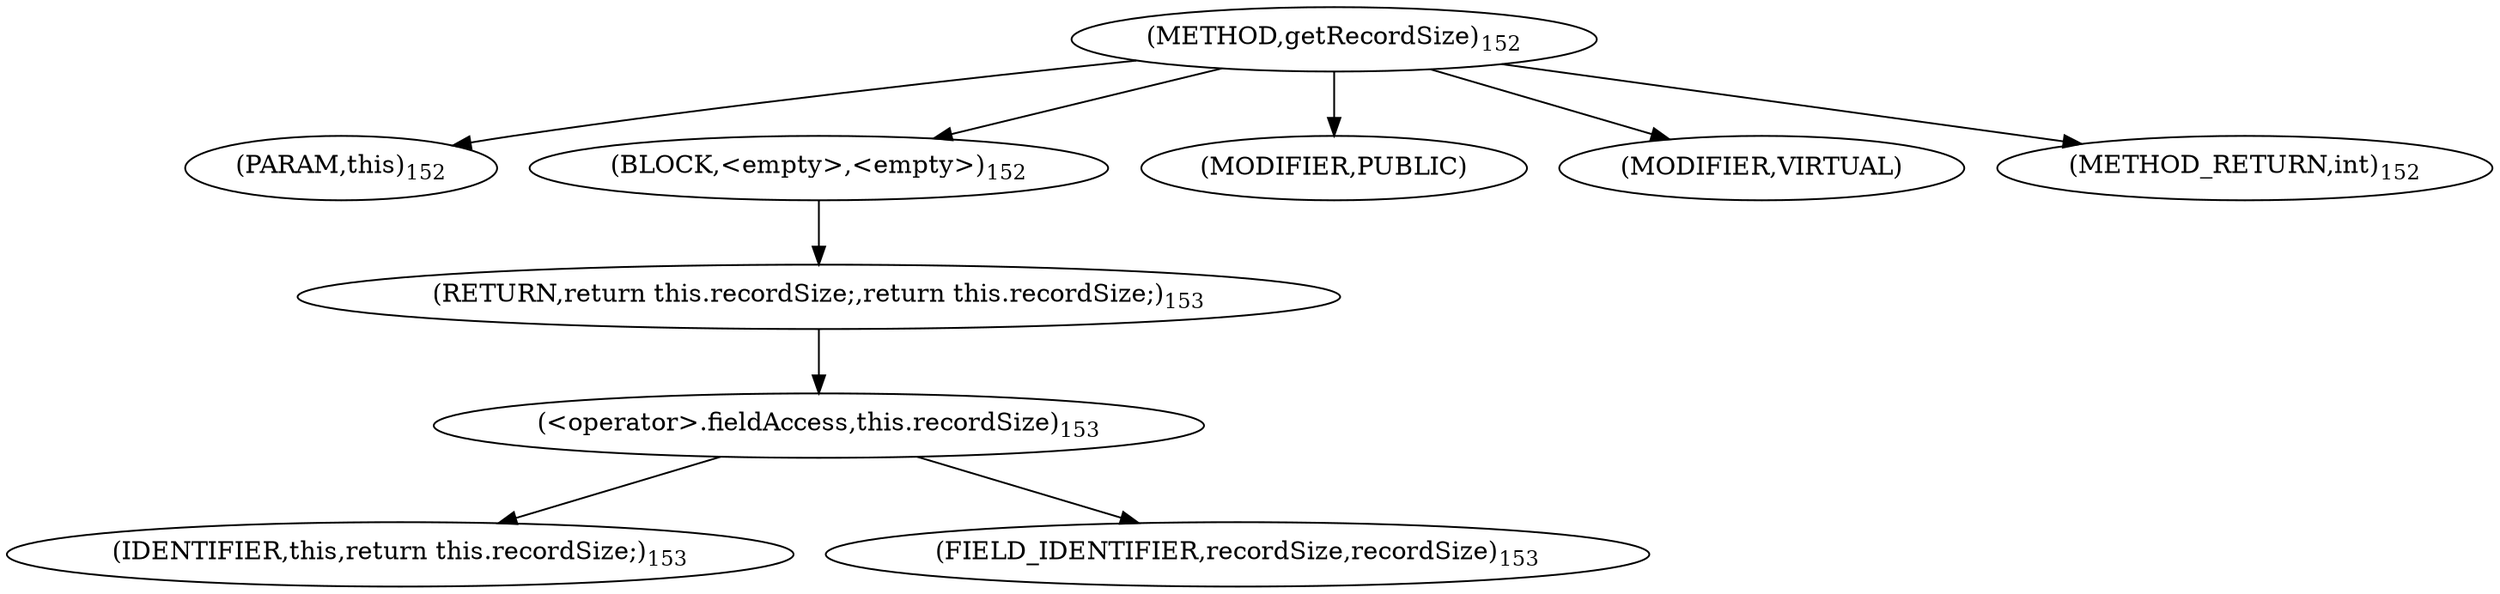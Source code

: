 digraph "getRecordSize" {  
"343" [label = <(METHOD,getRecordSize)<SUB>152</SUB>> ]
"37" [label = <(PARAM,this)<SUB>152</SUB>> ]
"344" [label = <(BLOCK,&lt;empty&gt;,&lt;empty&gt;)<SUB>152</SUB>> ]
"345" [label = <(RETURN,return this.recordSize;,return this.recordSize;)<SUB>153</SUB>> ]
"346" [label = <(&lt;operator&gt;.fieldAccess,this.recordSize)<SUB>153</SUB>> ]
"36" [label = <(IDENTIFIER,this,return this.recordSize;)<SUB>153</SUB>> ]
"347" [label = <(FIELD_IDENTIFIER,recordSize,recordSize)<SUB>153</SUB>> ]
"348" [label = <(MODIFIER,PUBLIC)> ]
"349" [label = <(MODIFIER,VIRTUAL)> ]
"350" [label = <(METHOD_RETURN,int)<SUB>152</SUB>> ]
  "343" -> "37" 
  "343" -> "344" 
  "343" -> "348" 
  "343" -> "349" 
  "343" -> "350" 
  "344" -> "345" 
  "345" -> "346" 
  "346" -> "36" 
  "346" -> "347" 
}
